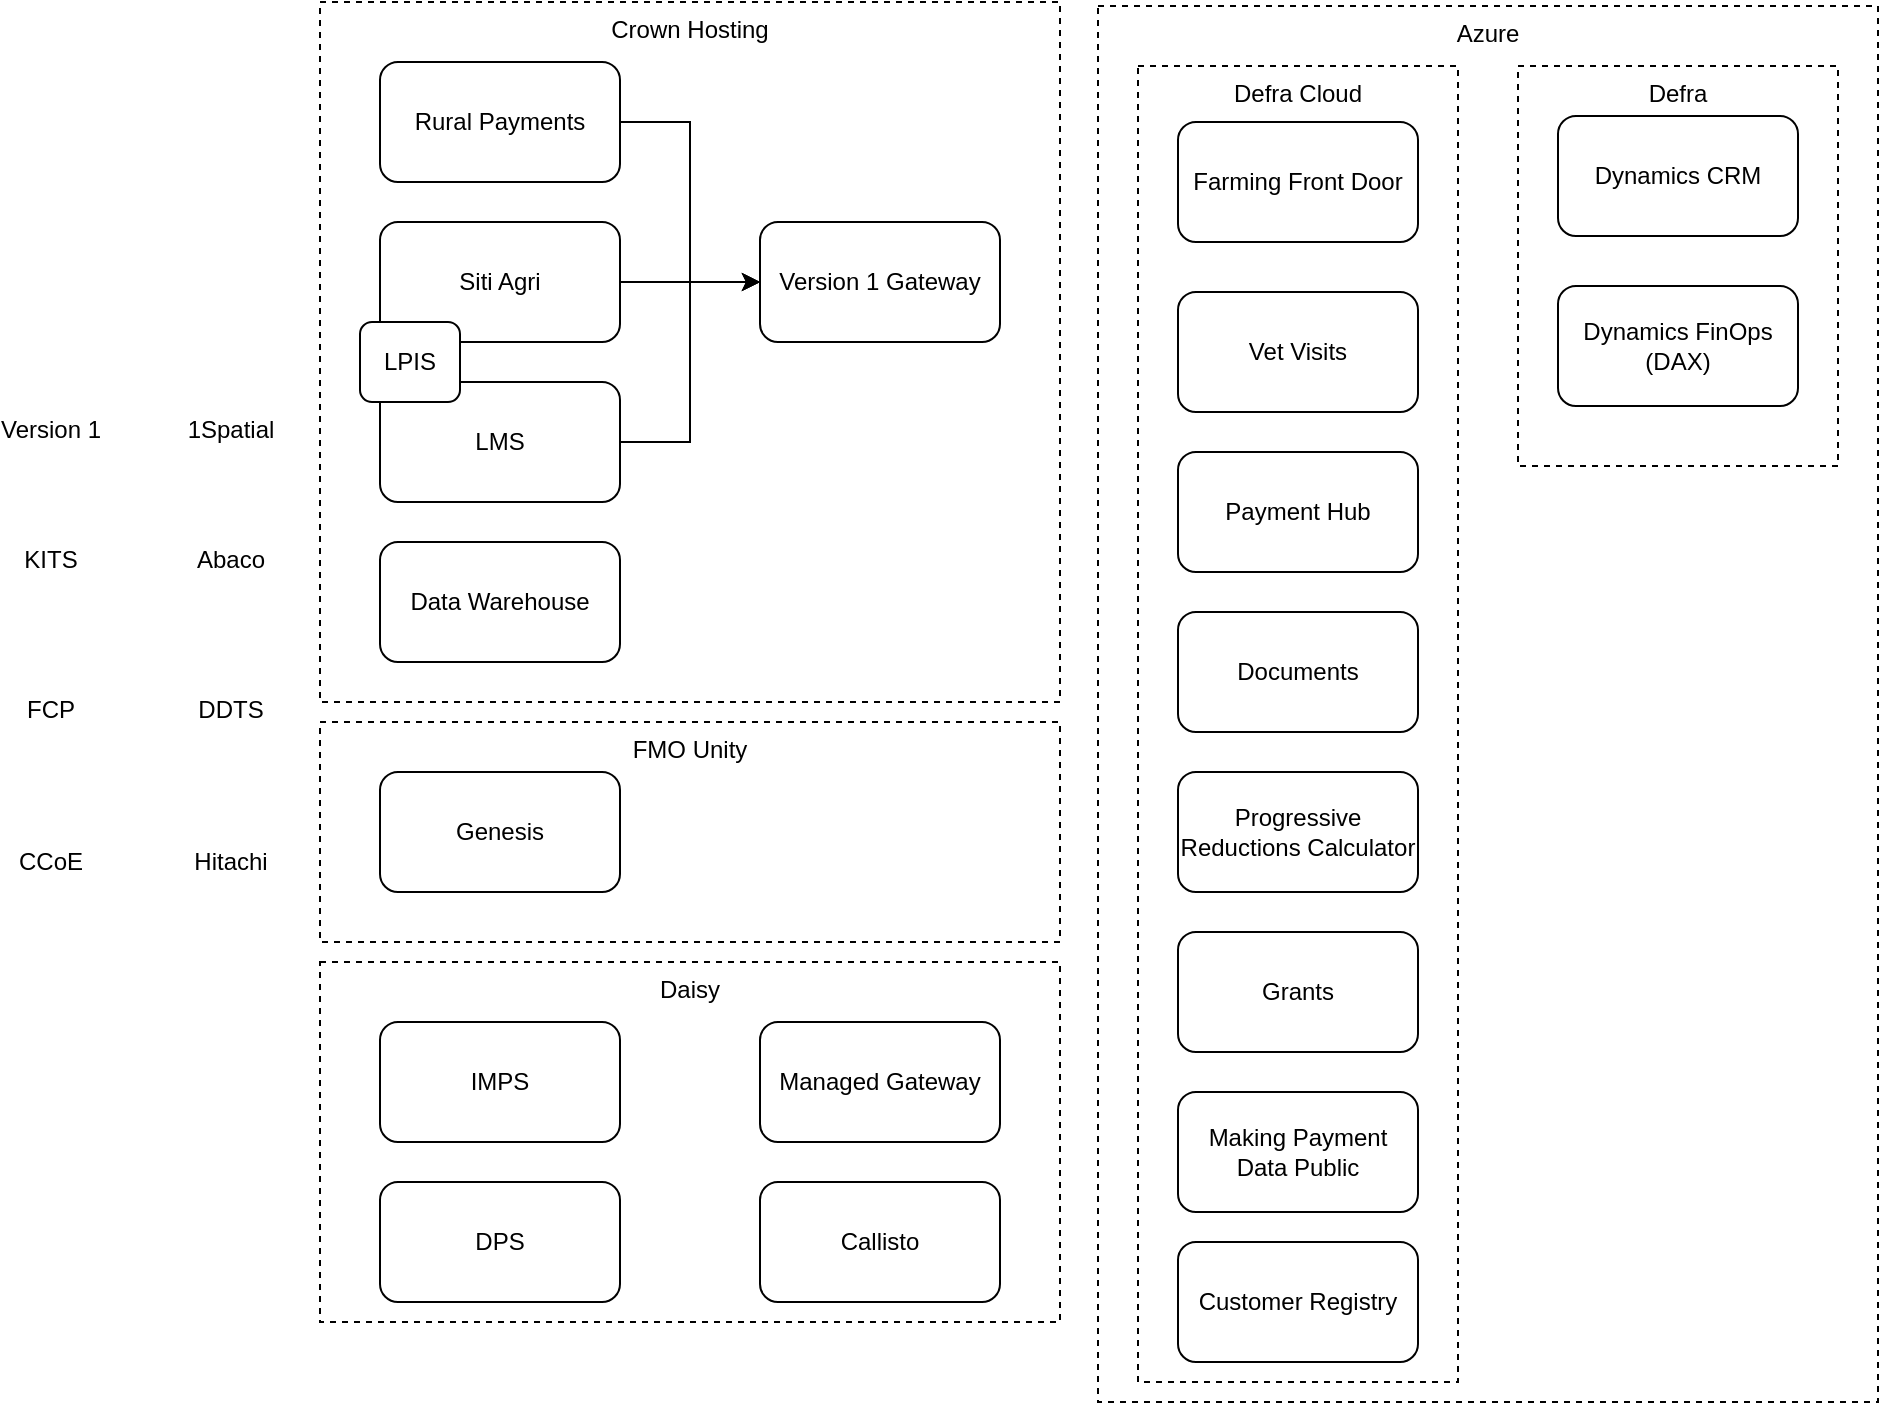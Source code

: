 <mxfile version="22.1.7" type="github">
  <diagram name="Page-1" id="DJably2wuHrD-RC-VbBC">
    <mxGraphModel dx="2236" dy="785" grid="1" gridSize="10" guides="1" tooltips="1" connect="1" arrows="1" fold="1" page="1" pageScale="1" pageWidth="850" pageHeight="1100" math="0" shadow="0">
      <root>
        <mxCell id="0" />
        <mxCell id="1" parent="0" />
        <mxCell id="DiMd7wmb8hvg-6CgAYnp-31" value="Azure" style="rounded=0;whiteSpace=wrap;html=1;dashed=1;verticalAlign=top;" vertex="1" parent="1">
          <mxGeometry x="479" y="52" width="390" height="698" as="geometry" />
        </mxCell>
        <mxCell id="DiMd7wmb8hvg-6CgAYnp-33" value="Defra" style="rounded=0;whiteSpace=wrap;html=1;dashed=1;verticalAlign=top;" vertex="1" parent="1">
          <mxGeometry x="689" y="82" width="160" height="200" as="geometry" />
        </mxCell>
        <mxCell id="DiMd7wmb8hvg-6CgAYnp-32" value="Defra Cloud" style="rounded=0;whiteSpace=wrap;html=1;dashed=1;verticalAlign=top;" vertex="1" parent="1">
          <mxGeometry x="499" y="82" width="160" height="658" as="geometry" />
        </mxCell>
        <mxCell id="DiMd7wmb8hvg-6CgAYnp-17" value="Daisy" style="rounded=0;whiteSpace=wrap;html=1;dashed=1;verticalAlign=top;" vertex="1" parent="1">
          <mxGeometry x="90" y="530" width="370" height="180" as="geometry" />
        </mxCell>
        <mxCell id="DiMd7wmb8hvg-6CgAYnp-11" value="Crown Hosting" style="rounded=0;whiteSpace=wrap;html=1;dashed=1;verticalAlign=top;" vertex="1" parent="1">
          <mxGeometry x="90" y="50" width="370" height="350" as="geometry" />
        </mxCell>
        <mxCell id="DiMd7wmb8hvg-6CgAYnp-13" style="edgeStyle=orthogonalEdgeStyle;rounded=0;orthogonalLoop=1;jettySize=auto;html=1;entryX=0;entryY=0.5;entryDx=0;entryDy=0;" edge="1" parent="1" source="DiMd7wmb8hvg-6CgAYnp-1" target="DiMd7wmb8hvg-6CgAYnp-6">
          <mxGeometry relative="1" as="geometry" />
        </mxCell>
        <mxCell id="DiMd7wmb8hvg-6CgAYnp-1" value="Rural Payments" style="rounded=1;whiteSpace=wrap;html=1;verticalAlign=middle;" vertex="1" parent="1">
          <mxGeometry x="120" y="80" width="120" height="60" as="geometry" />
        </mxCell>
        <mxCell id="DiMd7wmb8hvg-6CgAYnp-14" style="edgeStyle=orthogonalEdgeStyle;rounded=0;orthogonalLoop=1;jettySize=auto;html=1;entryX=0;entryY=0.5;entryDx=0;entryDy=0;" edge="1" parent="1" source="DiMd7wmb8hvg-6CgAYnp-2" target="DiMd7wmb8hvg-6CgAYnp-6">
          <mxGeometry relative="1" as="geometry" />
        </mxCell>
        <mxCell id="DiMd7wmb8hvg-6CgAYnp-2" value="Siti Agri" style="rounded=1;whiteSpace=wrap;html=1;verticalAlign=middle;" vertex="1" parent="1">
          <mxGeometry x="120" y="160" width="120" height="60" as="geometry" />
        </mxCell>
        <mxCell id="DiMd7wmb8hvg-6CgAYnp-15" style="edgeStyle=orthogonalEdgeStyle;rounded=0;orthogonalLoop=1;jettySize=auto;html=1;entryX=0;entryY=0.5;entryDx=0;entryDy=0;" edge="1" parent="1" source="DiMd7wmb8hvg-6CgAYnp-3" target="DiMd7wmb8hvg-6CgAYnp-6">
          <mxGeometry relative="1" as="geometry" />
        </mxCell>
        <mxCell id="DiMd7wmb8hvg-6CgAYnp-3" value="LMS" style="rounded=1;whiteSpace=wrap;html=1;verticalAlign=middle;" vertex="1" parent="1">
          <mxGeometry x="120" y="240" width="120" height="60" as="geometry" />
        </mxCell>
        <mxCell id="DiMd7wmb8hvg-6CgAYnp-4" value="LPIS" style="rounded=1;whiteSpace=wrap;html=1;verticalAlign=middle;" vertex="1" parent="1">
          <mxGeometry x="110" y="210" width="50" height="40" as="geometry" />
        </mxCell>
        <mxCell id="DiMd7wmb8hvg-6CgAYnp-5" value="Data Warehouse" style="rounded=1;whiteSpace=wrap;html=1;verticalAlign=middle;" vertex="1" parent="1">
          <mxGeometry x="120" y="320" width="120" height="60" as="geometry" />
        </mxCell>
        <mxCell id="DiMd7wmb8hvg-6CgAYnp-6" value="Version 1 Gateway" style="rounded=1;whiteSpace=wrap;html=1;" vertex="1" parent="1">
          <mxGeometry x="310" y="160" width="120" height="60" as="geometry" />
        </mxCell>
        <mxCell id="DiMd7wmb8hvg-6CgAYnp-7" value="Managed Gateway" style="rounded=1;whiteSpace=wrap;html=1;" vertex="1" parent="1">
          <mxGeometry x="310" y="560" width="120" height="60" as="geometry" />
        </mxCell>
        <mxCell id="DiMd7wmb8hvg-6CgAYnp-8" value="IMPS" style="rounded=1;whiteSpace=wrap;html=1;verticalAlign=middle;" vertex="1" parent="1">
          <mxGeometry x="120" y="560" width="120" height="60" as="geometry" />
        </mxCell>
        <mxCell id="DiMd7wmb8hvg-6CgAYnp-9" value="DPS" style="rounded=1;whiteSpace=wrap;html=1;verticalAlign=middle;" vertex="1" parent="1">
          <mxGeometry x="120" y="640" width="120" height="60" as="geometry" />
        </mxCell>
        <mxCell id="DiMd7wmb8hvg-6CgAYnp-16" value="FMO Unity" style="rounded=0;whiteSpace=wrap;html=1;dashed=1;verticalAlign=top;" vertex="1" parent="1">
          <mxGeometry x="90" y="410" width="370" height="110" as="geometry" />
        </mxCell>
        <mxCell id="DiMd7wmb8hvg-6CgAYnp-10" value="Genesis" style="rounded=1;whiteSpace=wrap;html=1;verticalAlign=middle;" vertex="1" parent="1">
          <mxGeometry x="120" y="435" width="120" height="60" as="geometry" />
        </mxCell>
        <mxCell id="DiMd7wmb8hvg-6CgAYnp-18" value="Callisto" style="rounded=1;whiteSpace=wrap;html=1;" vertex="1" parent="1">
          <mxGeometry x="310" y="640" width="120" height="60" as="geometry" />
        </mxCell>
        <mxCell id="DiMd7wmb8hvg-6CgAYnp-20" value="Farming Front Door" style="rounded=1;whiteSpace=wrap;html=1;verticalAlign=middle;" vertex="1" parent="1">
          <mxGeometry x="519" y="110" width="120" height="60" as="geometry" />
        </mxCell>
        <mxCell id="DiMd7wmb8hvg-6CgAYnp-22" value="Vet Visits" style="rounded=1;whiteSpace=wrap;html=1;verticalAlign=middle;" vertex="1" parent="1">
          <mxGeometry x="519" y="195" width="120" height="60" as="geometry" />
        </mxCell>
        <mxCell id="DiMd7wmb8hvg-6CgAYnp-23" value="Payment Hub" style="rounded=1;whiteSpace=wrap;html=1;verticalAlign=middle;" vertex="1" parent="1">
          <mxGeometry x="519" y="275" width="120" height="60" as="geometry" />
        </mxCell>
        <mxCell id="DiMd7wmb8hvg-6CgAYnp-24" value="Documents" style="rounded=1;whiteSpace=wrap;html=1;verticalAlign=middle;" vertex="1" parent="1">
          <mxGeometry x="519" y="355" width="120" height="60" as="geometry" />
        </mxCell>
        <mxCell id="DiMd7wmb8hvg-6CgAYnp-26" value="Progressive Reductions Calculator" style="rounded=1;whiteSpace=wrap;html=1;verticalAlign=middle;" vertex="1" parent="1">
          <mxGeometry x="519" y="435" width="120" height="60" as="geometry" />
        </mxCell>
        <mxCell id="DiMd7wmb8hvg-6CgAYnp-27" value="Grants" style="rounded=1;whiteSpace=wrap;html=1;verticalAlign=middle;" vertex="1" parent="1">
          <mxGeometry x="519" y="515" width="120" height="60" as="geometry" />
        </mxCell>
        <mxCell id="DiMd7wmb8hvg-6CgAYnp-28" value="Making Payment Data Public" style="rounded=1;whiteSpace=wrap;html=1;verticalAlign=middle;" vertex="1" parent="1">
          <mxGeometry x="519" y="595" width="120" height="60" as="geometry" />
        </mxCell>
        <mxCell id="DiMd7wmb8hvg-6CgAYnp-29" value="Dynamics CRM" style="rounded=1;whiteSpace=wrap;html=1;verticalAlign=middle;" vertex="1" parent="1">
          <mxGeometry x="709" y="107" width="120" height="60" as="geometry" />
        </mxCell>
        <mxCell id="DiMd7wmb8hvg-6CgAYnp-30" value="Dynamics FinOps (DAX)" style="rounded=1;whiteSpace=wrap;html=1;verticalAlign=middle;" vertex="1" parent="1">
          <mxGeometry x="709" y="192" width="120" height="60" as="geometry" />
        </mxCell>
        <mxCell id="DiMd7wmb8hvg-6CgAYnp-36" value="Version 1" style="shape=image;html=1;verticalAlign=top;verticalLabelPosition=bottom;labelBackgroundColor=#ffffff;imageAspect=0;aspect=fixed;image=https://cdn2.iconfinder.com/data/icons/essential-web-1-1/50/group-customers-team-contacts-family-128.png" vertex="1" parent="1">
          <mxGeometry x="-60" y="220" width="30" height="30" as="geometry" />
        </mxCell>
        <mxCell id="DiMd7wmb8hvg-6CgAYnp-37" value="KITS" style="shape=image;html=1;verticalAlign=top;verticalLabelPosition=bottom;labelBackgroundColor=#ffffff;imageAspect=0;aspect=fixed;image=https://cdn2.iconfinder.com/data/icons/essential-web-1-1/50/group-customers-team-contacts-family-128.png" vertex="1" parent="1">
          <mxGeometry x="-60" y="285" width="30" height="30" as="geometry" />
        </mxCell>
        <mxCell id="DiMd7wmb8hvg-6CgAYnp-38" value="FCP" style="shape=image;html=1;verticalAlign=top;verticalLabelPosition=bottom;labelBackgroundColor=#ffffff;imageAspect=0;aspect=fixed;image=https://cdn2.iconfinder.com/data/icons/essential-web-1-1/50/group-customers-team-contacts-family-128.png" vertex="1" parent="1">
          <mxGeometry x="-60" y="360" width="30" height="30" as="geometry" />
        </mxCell>
        <mxCell id="DiMd7wmb8hvg-6CgAYnp-39" value="CCoE" style="shape=image;html=1;verticalAlign=top;verticalLabelPosition=bottom;labelBackgroundColor=#ffffff;imageAspect=0;aspect=fixed;image=https://cdn2.iconfinder.com/data/icons/essential-web-1-1/50/group-customers-team-contacts-family-128.png" vertex="1" parent="1">
          <mxGeometry x="-60" y="436" width="30" height="30" as="geometry" />
        </mxCell>
        <mxCell id="DiMd7wmb8hvg-6CgAYnp-40" value="1Spatial" style="shape=image;html=1;verticalAlign=top;verticalLabelPosition=bottom;labelBackgroundColor=#ffffff;imageAspect=0;aspect=fixed;image=https://cdn2.iconfinder.com/data/icons/essential-web-1-1/50/group-customers-team-contacts-family-128.png" vertex="1" parent="1">
          <mxGeometry x="30" y="220" width="30" height="30" as="geometry" />
        </mxCell>
        <mxCell id="DiMd7wmb8hvg-6CgAYnp-41" value="Abaco" style="shape=image;html=1;verticalAlign=top;verticalLabelPosition=bottom;labelBackgroundColor=#ffffff;imageAspect=0;aspect=fixed;image=https://cdn2.iconfinder.com/data/icons/essential-web-1-1/50/group-customers-team-contacts-family-128.png" vertex="1" parent="1">
          <mxGeometry x="30" y="285" width="30" height="30" as="geometry" />
        </mxCell>
        <mxCell id="DiMd7wmb8hvg-6CgAYnp-42" value="DDTS" style="shape=image;html=1;verticalAlign=top;verticalLabelPosition=bottom;labelBackgroundColor=#ffffff;imageAspect=0;aspect=fixed;image=https://cdn2.iconfinder.com/data/icons/essential-web-1-1/50/group-customers-team-contacts-family-128.png" vertex="1" parent="1">
          <mxGeometry x="30" y="360" width="30" height="30" as="geometry" />
        </mxCell>
        <mxCell id="DiMd7wmb8hvg-6CgAYnp-43" value="Hitachi" style="shape=image;html=1;verticalAlign=top;verticalLabelPosition=bottom;labelBackgroundColor=#ffffff;imageAspect=0;aspect=fixed;image=https://cdn2.iconfinder.com/data/icons/essential-web-1-1/50/group-customers-team-contacts-family-128.png" vertex="1" parent="1">
          <mxGeometry x="30" y="436" width="30" height="30" as="geometry" />
        </mxCell>
        <mxCell id="DiMd7wmb8hvg-6CgAYnp-44" value="Version 1" style="shape=image;html=1;verticalAlign=top;verticalLabelPosition=bottom;labelBackgroundColor=#ffffff;imageAspect=0;aspect=fixed;image=https://cdn2.iconfinder.com/data/icons/essential-web-1-1/50/group-customers-team-contacts-family-128.png" vertex="1" parent="1">
          <mxGeometry x="-60" y="220" width="30" height="30" as="geometry" />
        </mxCell>
        <mxCell id="DiMd7wmb8hvg-6CgAYnp-46" value="Customer Registry" style="rounded=1;whiteSpace=wrap;html=1;verticalAlign=middle;" vertex="1" parent="1">
          <mxGeometry x="519" y="670" width="120" height="60" as="geometry" />
        </mxCell>
      </root>
    </mxGraphModel>
  </diagram>
</mxfile>
